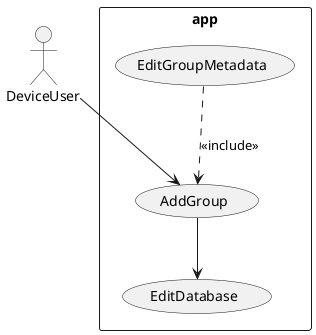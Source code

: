 @startuml
actor DeviceUser as a1

rectangle app {
        usecase AddGroup as u1
        usecase EditGroupMetadata as u2
        usecase EditDatabase as u3
}

a1 --> u1
u2 ..> u1 : <<include>>
u1 --> u3
@enduml

